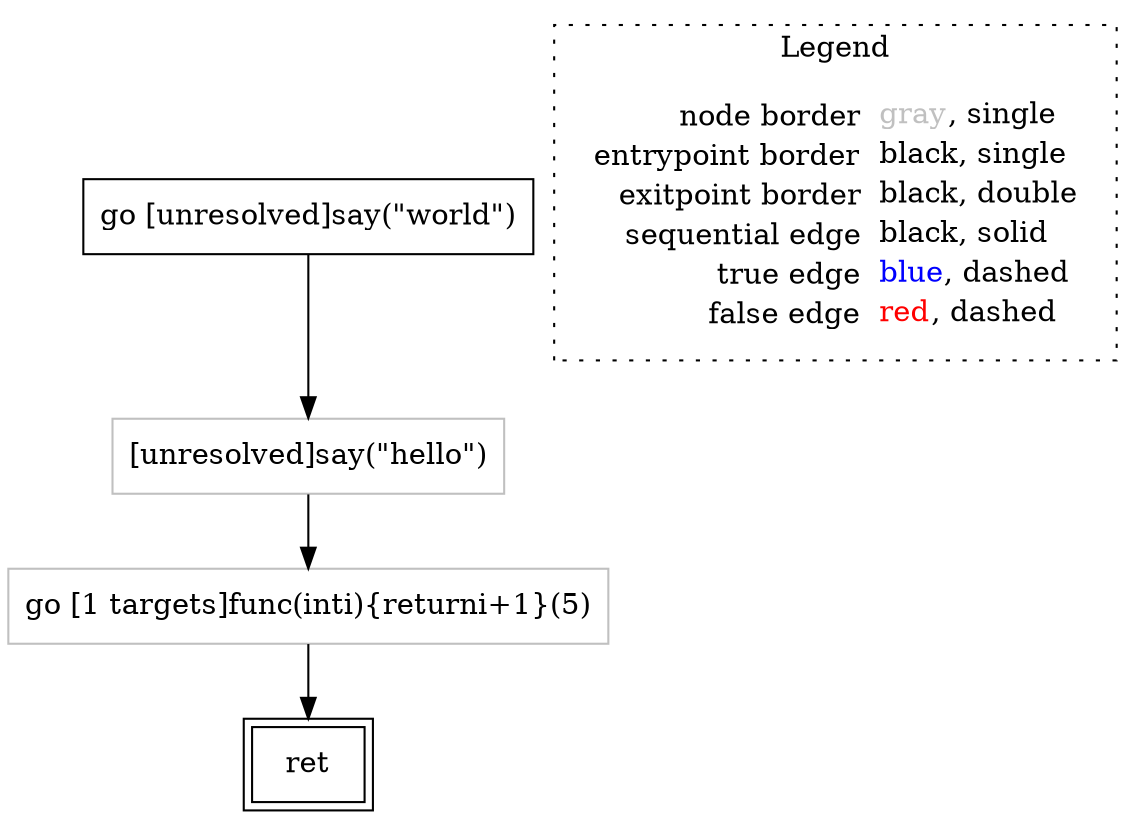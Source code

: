 digraph {
	"node0" [shape="rect",color="black",label=<go [unresolved]say(&quot;world&quot;)>];
	"node1" [shape="rect",color="gray",label=<[unresolved]say(&quot;hello&quot;)>];
	"node2" [shape="rect",color="gray",label=<go [1 targets]func(inti){returni+1}(5)>];
	"node3" [shape="rect",color="black",peripheries="2",label=<ret>];
	"node0" -> "node1" [color="black"];
	"node1" -> "node2" [color="black"];
	"node2" -> "node3" [color="black"];
subgraph cluster_legend {
	label="Legend";
	style=dotted;
	node [shape=plaintext];
	"legend" [label=<<table border="0" cellpadding="2" cellspacing="0" cellborder="0"><tr><td align="right">node border&nbsp;</td><td align="left"><font color="gray">gray</font>, single</td></tr><tr><td align="right">entrypoint border&nbsp;</td><td align="left"><font color="black">black</font>, single</td></tr><tr><td align="right">exitpoint border&nbsp;</td><td align="left"><font color="black">black</font>, double</td></tr><tr><td align="right">sequential edge&nbsp;</td><td align="left"><font color="black">black</font>, solid</td></tr><tr><td align="right">true edge&nbsp;</td><td align="left"><font color="blue">blue</font>, dashed</td></tr><tr><td align="right">false edge&nbsp;</td><td align="left"><font color="red">red</font>, dashed</td></tr></table>>];
}

}
